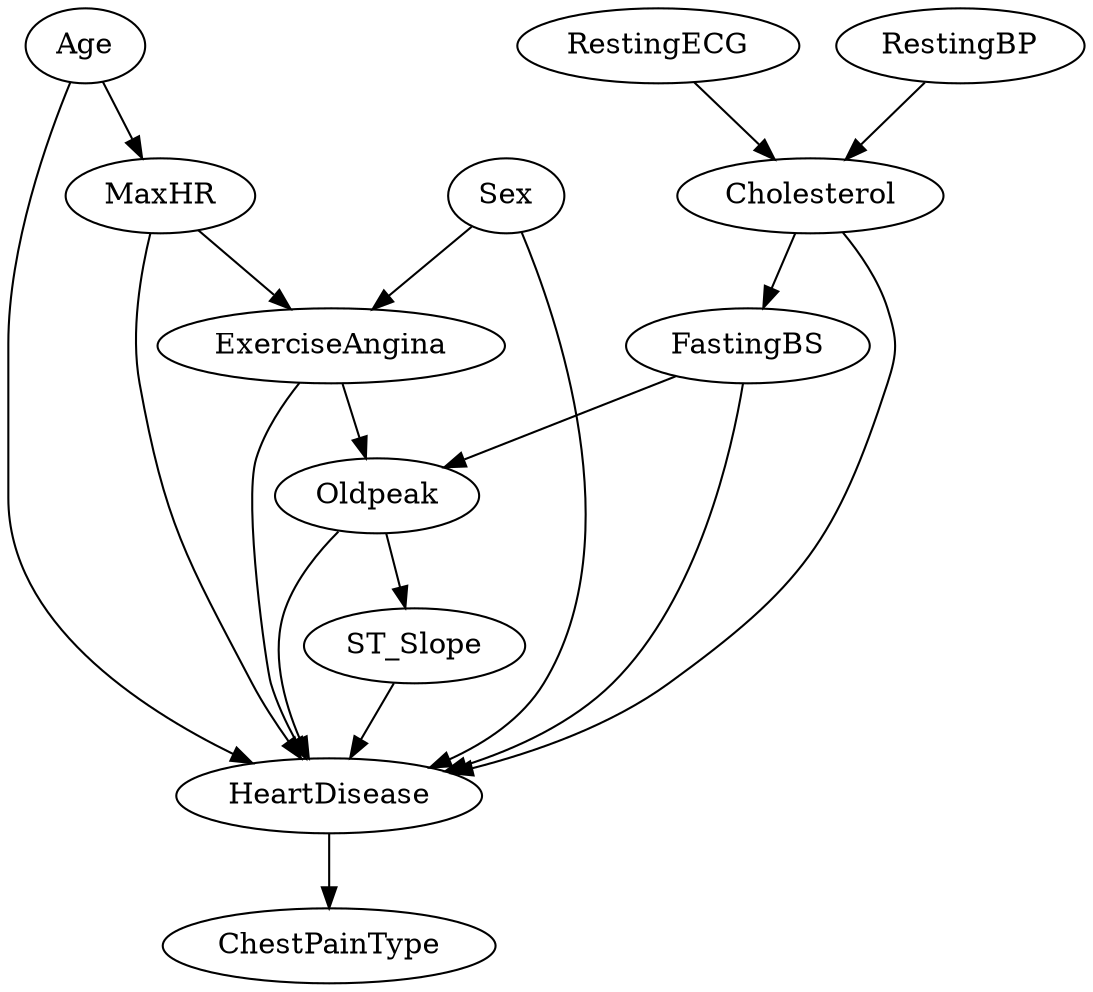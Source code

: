// BN learned from data using Hill Climb Search
digraph "Learned Bayesian Network" {
	Age
	Sex
	ChestPainType
	RestingBP
	Cholesterol
	FastingBS
	RestingECG
	MaxHR
	ExerciseAngina
	Oldpeak
	ST_Slope
	HeartDisease
	HeartDisease -> ChestPainType
	RestingECG -> Cholesterol
	RestingBP -> Cholesterol
	Cholesterol -> FastingBS
	Age -> MaxHR
	MaxHR -> ExerciseAngina
	Sex -> ExerciseAngina
	ExerciseAngina -> Oldpeak
	FastingBS -> Oldpeak
	Oldpeak -> ST_Slope
	ST_Slope -> HeartDisease
	ExerciseAngina -> HeartDisease
	Cholesterol -> HeartDisease
	FastingBS -> HeartDisease
	MaxHR -> HeartDisease
	Sex -> HeartDisease
	Oldpeak -> HeartDisease
	Age -> HeartDisease
}
